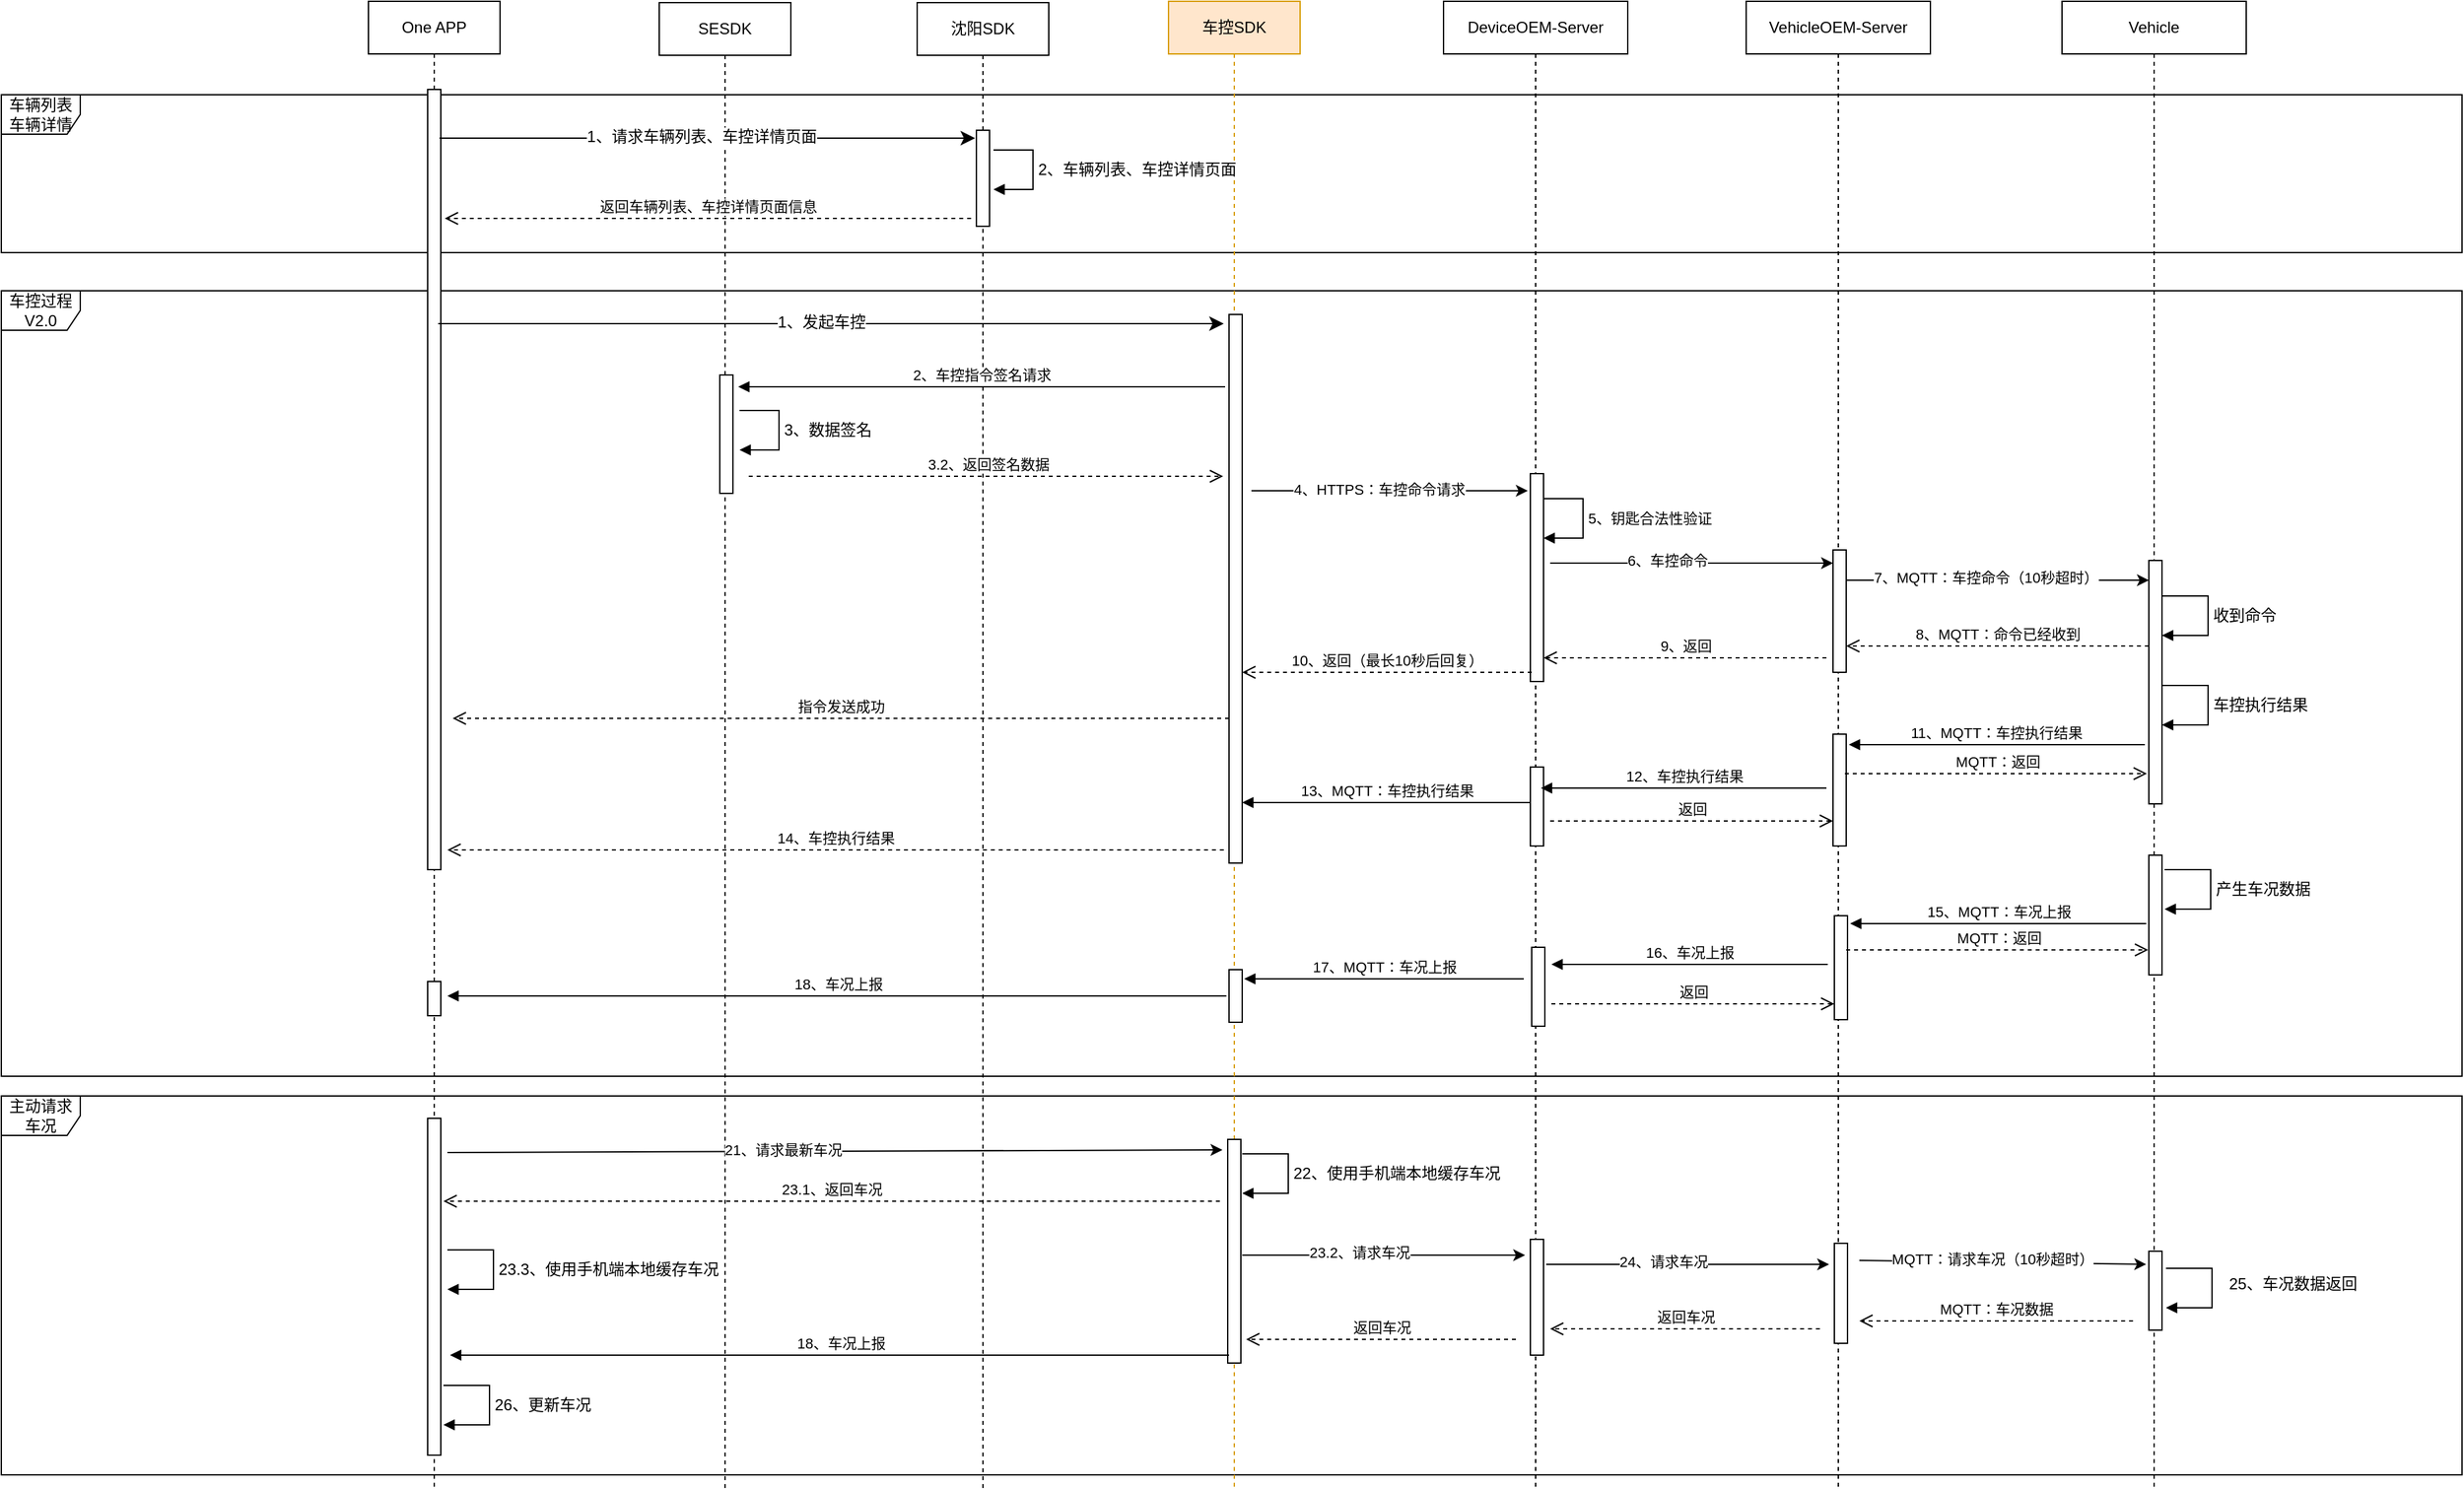 <mxfile version="24.8.2">
  <diagram name="第 1 页" id="_HwajRiNFtwBDf4wMEr2">
    <mxGraphModel dx="3968" dy="1243" grid="1" gridSize="10" guides="1" tooltips="1" connect="1" arrows="1" fold="1" page="1" pageScale="1" pageWidth="827" pageHeight="1169" math="0" shadow="0">
      <root>
        <mxCell id="0" />
        <mxCell id="1" parent="0" />
        <mxCell id="-O52o67HVaWZJBNa8ZWJ-20" value="车辆列表&lt;br&gt;车辆详情" style="shape=umlFrame;whiteSpace=wrap;html=1;pointerEvents=0;sketch=0;strokeColor=default;align=center;verticalAlign=middle;fontFamily=Helvetica;fontSize=12;fontColor=default;fillColor=default;" vertex="1" parent="1">
          <mxGeometry x="-1159" y="111" width="1870" height="120" as="geometry" />
        </mxCell>
        <mxCell id="UPgxkfS9yM4EmyFrJnMO-32" value="主动请求车况" style="shape=umlFrame;whiteSpace=wrap;html=1;pointerEvents=0;sketch=0;strokeColor=default;align=center;verticalAlign=middle;fontFamily=Helvetica;fontSize=12;fontColor=default;fillColor=default;" parent="1" vertex="1">
          <mxGeometry x="-1159" y="872" width="1870" height="288" as="geometry" />
        </mxCell>
        <mxCell id="nmwjDRBDZmFMRTuQTV6h-132" value="车控过程V2.0" style="shape=umlFrame;whiteSpace=wrap;html=1;pointerEvents=0;sketch=0;strokeColor=default;align=center;verticalAlign=middle;fontFamily=Helvetica;fontSize=12;fontColor=default;fillColor=default;" parent="1" vertex="1">
          <mxGeometry x="-1159" y="260" width="1870" height="597" as="geometry" />
        </mxCell>
        <mxCell id="nmwjDRBDZmFMRTuQTV6h-51" value="车控SDK" style="shape=umlLifeline;perimeter=lifelinePerimeter;whiteSpace=wrap;html=1;container=0;dropTarget=0;collapsible=0;recursiveResize=0;outlineConnect=0;portConstraint=eastwest;newEdgeStyle={&quot;edgeStyle&quot;:&quot;elbowEdgeStyle&quot;,&quot;elbow&quot;:&quot;vertical&quot;,&quot;curved&quot;:0,&quot;rounded&quot;:0};fillColor=#ffe6cc;strokeColor=#d79b00;" parent="1" vertex="1">
          <mxGeometry x="-272" y="40" width="100" height="1130" as="geometry" />
        </mxCell>
        <mxCell id="nmwjDRBDZmFMRTuQTV6h-52" value="" style="html=1;points=[];perimeter=orthogonalPerimeter;outlineConnect=0;targetShapes=umlLifeline;portConstraint=eastwest;newEdgeStyle={&quot;edgeStyle&quot;:&quot;elbowEdgeStyle&quot;,&quot;elbow&quot;:&quot;vertical&quot;,&quot;curved&quot;:0,&quot;rounded&quot;:0};" parent="nmwjDRBDZmFMRTuQTV6h-51" vertex="1">
          <mxGeometry x="46" y="238" width="10" height="417" as="geometry" />
        </mxCell>
        <mxCell id="-O52o67HVaWZJBNa8ZWJ-15" value="" style="html=1;points=[];perimeter=orthogonalPerimeter;outlineConnect=0;targetShapes=umlLifeline;portConstraint=eastwest;newEdgeStyle={&quot;edgeStyle&quot;:&quot;elbowEdgeStyle&quot;,&quot;elbow&quot;:&quot;vertical&quot;,&quot;curved&quot;:0,&quot;rounded&quot;:0};" vertex="1" parent="nmwjDRBDZmFMRTuQTV6h-51">
          <mxGeometry x="45" y="865" width="10" height="170" as="geometry" />
        </mxCell>
        <mxCell id="nmwjDRBDZmFMRTuQTV6h-53" value="沈阳SDK" style="shape=umlLifeline;perimeter=lifelinePerimeter;whiteSpace=wrap;html=1;container=0;dropTarget=0;collapsible=0;recursiveResize=0;outlineConnect=0;portConstraint=eastwest;newEdgeStyle={&quot;edgeStyle&quot;:&quot;elbowEdgeStyle&quot;,&quot;elbow&quot;:&quot;vertical&quot;,&quot;curved&quot;:0,&quot;rounded&quot;:0};" parent="1" vertex="1">
          <mxGeometry x="-463" y="41" width="100" height="1129" as="geometry" />
        </mxCell>
        <mxCell id="nmwjDRBDZmFMRTuQTV6h-54" value="" style="html=1;points=[];perimeter=orthogonalPerimeter;outlineConnect=0;targetShapes=umlLifeline;portConstraint=eastwest;newEdgeStyle={&quot;edgeStyle&quot;:&quot;elbowEdgeStyle&quot;,&quot;elbow&quot;:&quot;vertical&quot;,&quot;curved&quot;:0,&quot;rounded&quot;:0};" parent="nmwjDRBDZmFMRTuQTV6h-53" vertex="1">
          <mxGeometry x="45" y="97" width="10" height="73" as="geometry" />
        </mxCell>
        <mxCell id="nmwjDRBDZmFMRTuQTV6h-57" value="DeviceOEM-Server" style="shape=umlLifeline;perimeter=lifelinePerimeter;whiteSpace=wrap;html=1;container=0;dropTarget=0;collapsible=0;recursiveResize=0;outlineConnect=0;portConstraint=eastwest;newEdgeStyle={&quot;edgeStyle&quot;:&quot;elbowEdgeStyle&quot;,&quot;elbow&quot;:&quot;vertical&quot;,&quot;curved&quot;:0,&quot;rounded&quot;:0};" parent="1" vertex="1">
          <mxGeometry x="-63" y="40" width="140" height="1130" as="geometry" />
        </mxCell>
        <mxCell id="nmwjDRBDZmFMRTuQTV6h-58" value="" style="html=1;points=[];perimeter=orthogonalPerimeter;outlineConnect=0;targetShapes=umlLifeline;portConstraint=eastwest;newEdgeStyle={&quot;edgeStyle&quot;:&quot;elbowEdgeStyle&quot;,&quot;elbow&quot;:&quot;vertical&quot;,&quot;curved&quot;:0,&quot;rounded&quot;:0};" parent="nmwjDRBDZmFMRTuQTV6h-57" vertex="1">
          <mxGeometry x="66" y="359" width="10" height="158" as="geometry" />
        </mxCell>
        <mxCell id="nmwjDRBDZmFMRTuQTV6h-78" value="" style="html=1;points=[];perimeter=orthogonalPerimeter;outlineConnect=0;targetShapes=umlLifeline;portConstraint=eastwest;newEdgeStyle={&quot;edgeStyle&quot;:&quot;elbowEdgeStyle&quot;,&quot;elbow&quot;:&quot;vertical&quot;,&quot;curved&quot;:0,&quot;rounded&quot;:0};" parent="nmwjDRBDZmFMRTuQTV6h-57" vertex="1">
          <mxGeometry x="66" y="582" width="10" height="60" as="geometry" />
        </mxCell>
        <mxCell id="nmwjDRBDZmFMRTuQTV6h-59" value="VehicleOEM-Server" style="shape=umlLifeline;perimeter=lifelinePerimeter;whiteSpace=wrap;html=1;container=0;dropTarget=0;collapsible=0;recursiveResize=0;outlineConnect=0;portConstraint=eastwest;newEdgeStyle={&quot;edgeStyle&quot;:&quot;elbowEdgeStyle&quot;,&quot;elbow&quot;:&quot;vertical&quot;,&quot;curved&quot;:0,&quot;rounded&quot;:0};" parent="1" vertex="1">
          <mxGeometry x="167" y="40" width="140" height="1130" as="geometry" />
        </mxCell>
        <mxCell id="nmwjDRBDZmFMRTuQTV6h-60" value="" style="html=1;points=[];perimeter=orthogonalPerimeter;outlineConnect=0;targetShapes=umlLifeline;portConstraint=eastwest;newEdgeStyle={&quot;edgeStyle&quot;:&quot;elbowEdgeStyle&quot;,&quot;elbow&quot;:&quot;vertical&quot;,&quot;curved&quot;:0,&quot;rounded&quot;:0};" parent="nmwjDRBDZmFMRTuQTV6h-59" vertex="1">
          <mxGeometry x="66" y="417" width="10" height="93" as="geometry" />
        </mxCell>
        <mxCell id="nmwjDRBDZmFMRTuQTV6h-82" value="" style="html=1;points=[];perimeter=orthogonalPerimeter;outlineConnect=0;targetShapes=umlLifeline;portConstraint=eastwest;newEdgeStyle={&quot;edgeStyle&quot;:&quot;elbowEdgeStyle&quot;,&quot;elbow&quot;:&quot;vertical&quot;,&quot;curved&quot;:0,&quot;rounded&quot;:0};" parent="nmwjDRBDZmFMRTuQTV6h-59" vertex="1">
          <mxGeometry x="66" y="557" width="10" height="85" as="geometry" />
        </mxCell>
        <mxCell id="nmwjDRBDZmFMRTuQTV6h-117" value="" style="html=1;points=[];perimeter=orthogonalPerimeter;outlineConnect=0;targetShapes=umlLifeline;portConstraint=eastwest;newEdgeStyle={&quot;edgeStyle&quot;:&quot;elbowEdgeStyle&quot;,&quot;elbow&quot;:&quot;vertical&quot;,&quot;curved&quot;:0,&quot;rounded&quot;:0};" parent="nmwjDRBDZmFMRTuQTV6h-59" vertex="1">
          <mxGeometry x="-163" y="719" width="10" height="60" as="geometry" />
        </mxCell>
        <mxCell id="nmwjDRBDZmFMRTuQTV6h-118" value="" style="html=1;points=[];perimeter=orthogonalPerimeter;outlineConnect=0;targetShapes=umlLifeline;portConstraint=eastwest;newEdgeStyle={&quot;edgeStyle&quot;:&quot;elbowEdgeStyle&quot;,&quot;elbow&quot;:&quot;vertical&quot;,&quot;curved&quot;:0,&quot;rounded&quot;:0};" parent="nmwjDRBDZmFMRTuQTV6h-59" vertex="1">
          <mxGeometry x="67" y="695" width="10" height="79" as="geometry" />
        </mxCell>
        <mxCell id="nmwjDRBDZmFMRTuQTV6h-121" value="15、MQTT：车况上报" style="html=1;verticalAlign=bottom;endArrow=block;edgeStyle=elbowEdgeStyle;elbow=vertical;curved=0;rounded=0;" parent="nmwjDRBDZmFMRTuQTV6h-59" edge="1">
          <mxGeometry relative="1" as="geometry">
            <mxPoint x="304" y="701" as="sourcePoint" />
            <Array as="points" />
            <mxPoint x="79" y="701" as="targetPoint" />
          </mxGeometry>
        </mxCell>
        <mxCell id="nmwjDRBDZmFMRTuQTV6h-122" value="MQTT：返回" style="html=1;verticalAlign=bottom;endArrow=open;dashed=1;endSize=8;edgeStyle=elbowEdgeStyle;elbow=vertical;curved=0;rounded=0;" parent="nmwjDRBDZmFMRTuQTV6h-59" edge="1">
          <mxGeometry x="0.006" relative="1" as="geometry">
            <mxPoint x="305.5" y="721" as="targetPoint" />
            <Array as="points">
              <mxPoint x="166" y="721" />
            </Array>
            <mxPoint x="76" y="721" as="sourcePoint" />
            <mxPoint as="offset" />
          </mxGeometry>
        </mxCell>
        <mxCell id="nmwjDRBDZmFMRTuQTV6h-123" value="16、车况上报" style="html=1;verticalAlign=bottom;endArrow=block;edgeStyle=elbowEdgeStyle;elbow=vertical;curved=0;rounded=0;" parent="nmwjDRBDZmFMRTuQTV6h-59" edge="1">
          <mxGeometry relative="1" as="geometry">
            <mxPoint x="62" y="732" as="sourcePoint" />
            <Array as="points" />
            <mxPoint x="-148" y="732" as="targetPoint" />
          </mxGeometry>
        </mxCell>
        <mxCell id="nmwjDRBDZmFMRTuQTV6h-125" value="17、MQTT：车况上报" style="html=1;verticalAlign=bottom;endArrow=block;edgeStyle=elbowEdgeStyle;elbow=vertical;curved=0;rounded=0;" parent="nmwjDRBDZmFMRTuQTV6h-59" edge="1">
          <mxGeometry relative="1" as="geometry">
            <mxPoint x="-169" y="743" as="sourcePoint" />
            <Array as="points" />
            <mxPoint x="-381.5" y="743" as="targetPoint" />
          </mxGeometry>
        </mxCell>
        <mxCell id="nmwjDRBDZmFMRTuQTV6h-127" value="返回" style="html=1;verticalAlign=bottom;endArrow=open;dashed=1;endSize=8;edgeStyle=elbowEdgeStyle;elbow=vertical;curved=0;rounded=0;" parent="nmwjDRBDZmFMRTuQTV6h-59" edge="1">
          <mxGeometry x="0.006" relative="1" as="geometry">
            <mxPoint x="67" y="762" as="targetPoint" />
            <Array as="points">
              <mxPoint x="-58" y="762" />
            </Array>
            <mxPoint x="-148" y="762" as="sourcePoint" />
            <mxPoint as="offset" />
          </mxGeometry>
        </mxCell>
        <mxCell id="UPgxkfS9yM4EmyFrJnMO-20" value="" style="html=1;points=[];perimeter=orthogonalPerimeter;outlineConnect=0;targetShapes=umlLifeline;portConstraint=eastwest;newEdgeStyle={&quot;edgeStyle&quot;:&quot;elbowEdgeStyle&quot;,&quot;elbow&quot;:&quot;vertical&quot;,&quot;curved&quot;:0,&quot;rounded&quot;:0};" parent="nmwjDRBDZmFMRTuQTV6h-59" vertex="1">
          <mxGeometry x="67" y="944" width="10" height="76" as="geometry" />
        </mxCell>
        <mxCell id="nmwjDRBDZmFMRTuQTV6h-62" value="Vehicle" style="shape=umlLifeline;perimeter=lifelinePerimeter;whiteSpace=wrap;html=1;container=0;dropTarget=0;collapsible=0;recursiveResize=0;outlineConnect=0;portConstraint=eastwest;newEdgeStyle={&quot;edgeStyle&quot;:&quot;elbowEdgeStyle&quot;,&quot;elbow&quot;:&quot;vertical&quot;,&quot;curved&quot;:0,&quot;rounded&quot;:0};" parent="1" vertex="1">
          <mxGeometry x="407" y="40" width="140" height="1130" as="geometry" />
        </mxCell>
        <mxCell id="nmwjDRBDZmFMRTuQTV6h-63" value="" style="html=1;points=[];perimeter=orthogonalPerimeter;outlineConnect=0;targetShapes=umlLifeline;portConstraint=eastwest;newEdgeStyle={&quot;edgeStyle&quot;:&quot;elbowEdgeStyle&quot;,&quot;elbow&quot;:&quot;vertical&quot;,&quot;curved&quot;:0,&quot;rounded&quot;:0};" parent="nmwjDRBDZmFMRTuQTV6h-62" vertex="1">
          <mxGeometry x="66" y="425" width="10" height="185" as="geometry" />
        </mxCell>
        <mxCell id="nmwjDRBDZmFMRTuQTV6h-64" value="收到命令" style="html=1;align=left;spacingLeft=2;endArrow=block;rounded=0;edgeStyle=orthogonalEdgeStyle;curved=0;rounded=0;fontFamily=Helvetica;fontSize=12;fontColor=default;" parent="nmwjDRBDZmFMRTuQTV6h-62" edge="1">
          <mxGeometry relative="1" as="geometry">
            <mxPoint x="76" y="452" as="sourcePoint" />
            <Array as="points">
              <mxPoint x="111" y="452" />
              <mxPoint x="111" y="482" />
            </Array>
            <mxPoint x="76" y="482" as="targetPoint" />
          </mxGeometry>
        </mxCell>
        <mxCell id="nmwjDRBDZmFMRTuQTV6h-115" value="" style="html=1;points=[];perimeter=orthogonalPerimeter;outlineConnect=0;targetShapes=umlLifeline;portConstraint=eastwest;newEdgeStyle={&quot;edgeStyle&quot;:&quot;elbowEdgeStyle&quot;,&quot;elbow&quot;:&quot;vertical&quot;,&quot;curved&quot;:0,&quot;rounded&quot;:0};" parent="nmwjDRBDZmFMRTuQTV6h-62" vertex="1">
          <mxGeometry x="66" y="649" width="10" height="91" as="geometry" />
        </mxCell>
        <mxCell id="UPgxkfS9yM4EmyFrJnMO-21" value="" style="html=1;points=[];perimeter=orthogonalPerimeter;outlineConnect=0;targetShapes=umlLifeline;portConstraint=eastwest;newEdgeStyle={&quot;edgeStyle&quot;:&quot;elbowEdgeStyle&quot;,&quot;elbow&quot;:&quot;vertical&quot;,&quot;curved&quot;:0,&quot;rounded&quot;:0};" parent="nmwjDRBDZmFMRTuQTV6h-62" vertex="1">
          <mxGeometry x="66" y="950" width="10" height="60" as="geometry" />
        </mxCell>
        <mxCell id="nmwjDRBDZmFMRTuQTV6h-67" value="&lt;font style=&quot;font-size: 11px;&quot;&gt;5、钥匙合法性&lt;/font&gt;&lt;span style=&quot;font-size: 11px;&quot;&gt;验证&lt;/span&gt;" style="html=1;align=left;spacingLeft=2;endArrow=block;rounded=0;edgeStyle=orthogonalEdgeStyle;curved=0;rounded=0;fontFamily=Helvetica;fontSize=12;fontColor=default;" parent="1" edge="1">
          <mxGeometry relative="1" as="geometry">
            <mxPoint x="13" y="418" as="sourcePoint" />
            <Array as="points">
              <mxPoint x="43" y="418" />
              <mxPoint x="43" y="448" />
            </Array>
            <mxPoint x="13" y="448" as="targetPoint" />
          </mxGeometry>
        </mxCell>
        <mxCell id="nmwjDRBDZmFMRTuQTV6h-69" value="2、车辆列表、车控详情页面" style="html=1;align=left;spacingLeft=2;endArrow=block;rounded=0;edgeStyle=orthogonalEdgeStyle;curved=0;rounded=0;fontFamily=Helvetica;fontSize=12;fontColor=default;" parent="1" edge="1">
          <mxGeometry relative="1" as="geometry">
            <mxPoint x="-405" y="153" as="sourcePoint" />
            <Array as="points">
              <mxPoint x="-375" y="153" />
              <mxPoint x="-375" y="183" />
            </Array>
            <mxPoint x="-405" y="183" as="targetPoint" />
            <mxPoint as="offset" />
          </mxGeometry>
        </mxCell>
        <mxCell id="nmwjDRBDZmFMRTuQTV6h-70" value="" style="endArrow=classic;html=1;rounded=0;" parent="1" edge="1">
          <mxGeometry width="50" height="50" relative="1" as="geometry">
            <mxPoint x="18" y="467" as="sourcePoint" />
            <mxPoint x="233" y="467" as="targetPoint" />
          </mxGeometry>
        </mxCell>
        <mxCell id="nmwjDRBDZmFMRTuQTV6h-71" value="6、车控命令" style="edgeLabel;html=1;align=center;verticalAlign=middle;resizable=0;points=[];" parent="nmwjDRBDZmFMRTuQTV6h-70" vertex="1" connectable="0">
          <mxGeometry x="-0.17" y="2" relative="1" as="geometry">
            <mxPoint as="offset" />
          </mxGeometry>
        </mxCell>
        <mxCell id="nmwjDRBDZmFMRTuQTV6h-72" value="9、返回" style="html=1;verticalAlign=bottom;endArrow=open;dashed=1;endSize=8;edgeStyle=elbowEdgeStyle;elbow=vertical;curved=0;rounded=0;" parent="1" edge="1">
          <mxGeometry relative="1" as="geometry">
            <mxPoint x="13" y="539" as="targetPoint" />
            <Array as="points" />
            <mxPoint x="228" y="539" as="sourcePoint" />
          </mxGeometry>
        </mxCell>
        <mxCell id="nmwjDRBDZmFMRTuQTV6h-73" value="10、返回（最长10秒后回复）" style="html=1;verticalAlign=bottom;endArrow=open;dashed=1;endSize=8;edgeStyle=elbowEdgeStyle;elbow=vertical;curved=0;rounded=0;" parent="1" edge="1">
          <mxGeometry relative="1" as="geometry">
            <mxPoint x="-216" y="550" as="targetPoint" />
            <Array as="points" />
            <mxPoint x="4" y="550" as="sourcePoint" />
            <mxPoint as="offset" />
          </mxGeometry>
        </mxCell>
        <mxCell id="nmwjDRBDZmFMRTuQTV6h-93" value="车控执行结果" style="html=1;align=left;spacingLeft=2;endArrow=block;rounded=0;edgeStyle=orthogonalEdgeStyle;curved=0;rounded=0;fontFamily=Helvetica;fontSize=12;fontColor=default;" parent="1" edge="1">
          <mxGeometry relative="1" as="geometry">
            <mxPoint x="483" y="560" as="sourcePoint" />
            <Array as="points">
              <mxPoint x="518" y="560" />
              <mxPoint x="518" y="590" />
            </Array>
            <mxPoint x="483" y="590" as="targetPoint" />
          </mxGeometry>
        </mxCell>
        <mxCell id="nmwjDRBDZmFMRTuQTV6h-96" value="" style="endArrow=classic;html=1;rounded=0;" parent="1" edge="1">
          <mxGeometry width="50" height="50" relative="1" as="geometry">
            <mxPoint x="243" y="480" as="sourcePoint" />
            <mxPoint x="473" y="480" as="targetPoint" />
          </mxGeometry>
        </mxCell>
        <mxCell id="nmwjDRBDZmFMRTuQTV6h-97" value="7、MQTT：车控命令（10秒超时）" style="edgeLabel;html=1;align=center;verticalAlign=middle;resizable=0;points=[];" parent="nmwjDRBDZmFMRTuQTV6h-96" vertex="1" connectable="0">
          <mxGeometry x="-0.17" y="2" relative="1" as="geometry">
            <mxPoint x="10" as="offset" />
          </mxGeometry>
        </mxCell>
        <mxCell id="nmwjDRBDZmFMRTuQTV6h-98" value="8、MQTT：命令已经收到" style="html=1;verticalAlign=bottom;endArrow=open;dashed=1;endSize=8;edgeStyle=elbowEdgeStyle;elbow=vertical;curved=0;rounded=0;" parent="1" edge="1">
          <mxGeometry relative="1" as="geometry">
            <mxPoint x="243" y="530" as="targetPoint" />
            <Array as="points" />
            <mxPoint x="473" y="530" as="sourcePoint" />
          </mxGeometry>
        </mxCell>
        <mxCell id="nmwjDRBDZmFMRTuQTV6h-65" value="" style="endArrow=classic;html=1;rounded=0;" parent="1" edge="1">
          <mxGeometry width="50" height="50" relative="1" as="geometry">
            <mxPoint x="-209" y="412" as="sourcePoint" />
            <mxPoint x="1" y="412" as="targetPoint" />
          </mxGeometry>
        </mxCell>
        <mxCell id="nmwjDRBDZmFMRTuQTV6h-66" value="4、HTTPS：车控命令请求" style="edgeLabel;html=1;align=center;verticalAlign=middle;resizable=0;points=[];" parent="nmwjDRBDZmFMRTuQTV6h-65" vertex="1" connectable="0">
          <mxGeometry x="-0.17" y="2" relative="1" as="geometry">
            <mxPoint x="10" y="1" as="offset" />
          </mxGeometry>
        </mxCell>
        <mxCell id="nmwjDRBDZmFMRTuQTV6h-105" value="11、MQTT：车控执行结果" style="html=1;verticalAlign=bottom;endArrow=block;edgeStyle=elbowEdgeStyle;elbow=vertical;curved=0;rounded=0;" parent="1" edge="1">
          <mxGeometry x="0.004" relative="1" as="geometry">
            <mxPoint x="470" y="605" as="sourcePoint" />
            <Array as="points" />
            <mxPoint x="245" y="605" as="targetPoint" />
            <mxPoint as="offset" />
          </mxGeometry>
        </mxCell>
        <mxCell id="nmwjDRBDZmFMRTuQTV6h-106" value="MQTT：返回" style="html=1;verticalAlign=bottom;endArrow=open;dashed=1;endSize=8;edgeStyle=elbowEdgeStyle;elbow=vertical;curved=0;rounded=0;" parent="1" edge="1">
          <mxGeometry x="0.006" relative="1" as="geometry">
            <mxPoint x="471.5" y="627" as="targetPoint" />
            <Array as="points">
              <mxPoint x="332" y="627" />
            </Array>
            <mxPoint x="242" y="627" as="sourcePoint" />
            <mxPoint as="offset" />
          </mxGeometry>
        </mxCell>
        <mxCell id="nmwjDRBDZmFMRTuQTV6h-107" value="12、车控执行结果" style="html=1;verticalAlign=bottom;endArrow=block;edgeStyle=elbowEdgeStyle;elbow=vertical;curved=0;rounded=0;" parent="1" edge="1">
          <mxGeometry relative="1" as="geometry">
            <mxPoint x="228" y="638" as="sourcePoint" />
            <Array as="points" />
            <mxPoint x="11" y="638" as="targetPoint" />
          </mxGeometry>
        </mxCell>
        <mxCell id="nmwjDRBDZmFMRTuQTV6h-109" value="13、MQTT：车控执行结果" style="html=1;verticalAlign=bottom;endArrow=block;edgeStyle=elbowEdgeStyle;elbow=vertical;curved=0;rounded=0;" parent="1" edge="1">
          <mxGeometry relative="1" as="geometry">
            <mxPoint x="3" y="649" as="sourcePoint" />
            <Array as="points" />
            <mxPoint x="-216" y="649" as="targetPoint" />
          </mxGeometry>
        </mxCell>
        <mxCell id="nmwjDRBDZmFMRTuQTV6h-112" value="返回" style="html=1;verticalAlign=bottom;endArrow=open;dashed=1;endSize=8;edgeStyle=elbowEdgeStyle;elbow=vertical;curved=0;rounded=0;" parent="1" edge="1">
          <mxGeometry x="0.006" relative="1" as="geometry">
            <mxPoint x="233" y="663" as="targetPoint" />
            <Array as="points">
              <mxPoint x="108" y="663" />
            </Array>
            <mxPoint x="18" y="663" as="sourcePoint" />
            <mxPoint as="offset" />
          </mxGeometry>
        </mxCell>
        <mxCell id="nmwjDRBDZmFMRTuQTV6h-116" value="产生车况数据" style="html=1;align=left;spacingLeft=2;endArrow=block;rounded=0;edgeStyle=orthogonalEdgeStyle;curved=0;rounded=0;fontFamily=Helvetica;fontSize=12;fontColor=default;" parent="1" edge="1">
          <mxGeometry relative="1" as="geometry">
            <mxPoint x="485" y="700" as="sourcePoint" />
            <Array as="points">
              <mxPoint x="520" y="700" />
              <mxPoint x="520" y="730" />
            </Array>
            <mxPoint x="485" y="730" as="targetPoint" />
          </mxGeometry>
        </mxCell>
        <mxCell id="UPgxkfS9yM4EmyFrJnMO-1" value="SESDK" style="shape=umlLifeline;perimeter=lifelinePerimeter;whiteSpace=wrap;html=1;container=0;dropTarget=0;collapsible=0;recursiveResize=0;outlineConnect=0;portConstraint=eastwest;newEdgeStyle={&quot;edgeStyle&quot;:&quot;elbowEdgeStyle&quot;,&quot;elbow&quot;:&quot;vertical&quot;,&quot;curved&quot;:0,&quot;rounded&quot;:0};" parent="1" vertex="1">
          <mxGeometry x="-659" y="41" width="100" height="1129" as="geometry" />
        </mxCell>
        <mxCell id="UPgxkfS9yM4EmyFrJnMO-2" value="" style="html=1;points=[];perimeter=orthogonalPerimeter;outlineConnect=0;targetShapes=umlLifeline;portConstraint=eastwest;newEdgeStyle={&quot;edgeStyle&quot;:&quot;elbowEdgeStyle&quot;,&quot;elbow&quot;:&quot;vertical&quot;,&quot;curved&quot;:0,&quot;rounded&quot;:0};" parent="UPgxkfS9yM4EmyFrJnMO-1" vertex="1">
          <mxGeometry x="46" y="283" width="10" height="90" as="geometry" />
        </mxCell>
        <mxCell id="UPgxkfS9yM4EmyFrJnMO-5" value="3.2、返回签名数据" style="html=1;verticalAlign=bottom;endArrow=open;dashed=1;endSize=8;edgeStyle=elbowEdgeStyle;elbow=vertical;curved=0;rounded=0;" parent="1" edge="1">
          <mxGeometry x="0.006" relative="1" as="geometry">
            <mxPoint x="-230.5" y="401" as="targetPoint" />
            <Array as="points">
              <mxPoint x="-517" y="401" />
            </Array>
            <mxPoint x="-591" y="401" as="sourcePoint" />
            <mxPoint as="offset" />
          </mxGeometry>
        </mxCell>
        <mxCell id="UPgxkfS9yM4EmyFrJnMO-8" value="2、车控指令签名请求" style="html=1;verticalAlign=bottom;endArrow=block;edgeStyle=elbowEdgeStyle;elbow=vertical;curved=0;rounded=0;" parent="1" edge="1">
          <mxGeometry relative="1" as="geometry">
            <mxPoint x="-229" y="333" as="sourcePoint" />
            <Array as="points" />
            <mxPoint x="-599" y="333" as="targetPoint" />
          </mxGeometry>
        </mxCell>
        <mxCell id="UPgxkfS9yM4EmyFrJnMO-10" value="" style="html=1;points=[];perimeter=orthogonalPerimeter;outlineConnect=0;targetShapes=umlLifeline;portConstraint=eastwest;newEdgeStyle={&quot;edgeStyle&quot;:&quot;elbowEdgeStyle&quot;,&quot;elbow&quot;:&quot;vertical&quot;,&quot;curved&quot;:0,&quot;rounded&quot;:0};" parent="1" vertex="1">
          <mxGeometry x="-226" y="776" width="10" height="40" as="geometry" />
        </mxCell>
        <mxCell id="UPgxkfS9yM4EmyFrJnMO-12" value="18、车况上报" style="html=1;verticalAlign=bottom;endArrow=block;edgeStyle=elbowEdgeStyle;elbow=vertical;curved=0;rounded=0;" parent="1" edge="1">
          <mxGeometry x="-0.003" relative="1" as="geometry">
            <mxPoint x="-228" y="796" as="sourcePoint" />
            <Array as="points" />
            <mxPoint x="-820" y="796" as="targetPoint" />
            <mxPoint as="offset" />
          </mxGeometry>
        </mxCell>
        <mxCell id="UPgxkfS9yM4EmyFrJnMO-14" value="" style="endArrow=classic;html=1;rounded=0;" parent="1" edge="1">
          <mxGeometry width="50" height="50" relative="1" as="geometry">
            <mxPoint x="-820" y="915" as="sourcePoint" />
            <mxPoint x="-231" y="913" as="targetPoint" />
          </mxGeometry>
        </mxCell>
        <mxCell id="UPgxkfS9yM4EmyFrJnMO-15" value="&lt;div style=&quot;text-align: left;&quot;&gt;21、请求最新车况&lt;/div&gt;" style="edgeLabel;html=1;align=center;verticalAlign=middle;resizable=0;points=[];" parent="UPgxkfS9yM4EmyFrJnMO-14" vertex="1" connectable="0">
          <mxGeometry x="-0.17" y="2" relative="1" as="geometry">
            <mxPoint x="10" y="1" as="offset" />
          </mxGeometry>
        </mxCell>
        <mxCell id="UPgxkfS9yM4EmyFrJnMO-16" value="" style="html=1;points=[];perimeter=orthogonalPerimeter;outlineConnect=0;targetShapes=umlLifeline;portConstraint=eastwest;newEdgeStyle={&quot;edgeStyle&quot;:&quot;elbowEdgeStyle&quot;,&quot;elbow&quot;:&quot;vertical&quot;,&quot;curved&quot;:0,&quot;rounded&quot;:0};" parent="1" vertex="1">
          <mxGeometry x="3" y="981" width="10" height="88" as="geometry" />
        </mxCell>
        <mxCell id="UPgxkfS9yM4EmyFrJnMO-17" value="返回车况" style="html=1;verticalAlign=bottom;endArrow=open;dashed=1;endSize=8;edgeStyle=elbowEdgeStyle;elbow=horizontal;curved=0;rounded=0;" parent="1" edge="1">
          <mxGeometry relative="1" as="geometry">
            <mxPoint x="-213" y="1057" as="targetPoint" />
            <Array as="points" />
            <mxPoint x="-8" y="1057" as="sourcePoint" />
          </mxGeometry>
        </mxCell>
        <mxCell id="UPgxkfS9yM4EmyFrJnMO-18" value="" style="endArrow=classic;html=1;rounded=0;" parent="1" edge="1">
          <mxGeometry width="50" height="50" relative="1" as="geometry">
            <mxPoint x="-216" y="993" as="sourcePoint" />
            <mxPoint x="-1" y="993" as="targetPoint" />
          </mxGeometry>
        </mxCell>
        <mxCell id="UPgxkfS9yM4EmyFrJnMO-19" value="23.2、请求车况" style="edgeLabel;html=1;align=center;verticalAlign=middle;resizable=0;points=[];" parent="UPgxkfS9yM4EmyFrJnMO-18" vertex="1" connectable="0">
          <mxGeometry x="-0.17" y="2" relative="1" as="geometry">
            <mxPoint as="offset" />
          </mxGeometry>
        </mxCell>
        <mxCell id="UPgxkfS9yM4EmyFrJnMO-22" value="" style="endArrow=classic;html=1;rounded=0;" parent="1" edge="1">
          <mxGeometry width="50" height="50" relative="1" as="geometry">
            <mxPoint x="253" y="997" as="sourcePoint" />
            <mxPoint x="471" y="1000" as="targetPoint" />
          </mxGeometry>
        </mxCell>
        <mxCell id="UPgxkfS9yM4EmyFrJnMO-23" value="MQTT：请求车况（10秒超时）" style="edgeLabel;html=1;align=center;verticalAlign=middle;resizable=0;points=[];" parent="UPgxkfS9yM4EmyFrJnMO-22" vertex="1" connectable="0">
          <mxGeometry x="-0.17" y="2" relative="1" as="geometry">
            <mxPoint x="10" as="offset" />
          </mxGeometry>
        </mxCell>
        <mxCell id="UPgxkfS9yM4EmyFrJnMO-24" value="MQTT：车况数据" style="html=1;verticalAlign=bottom;endArrow=open;dashed=1;endSize=8;edgeStyle=elbowEdgeStyle;elbow=vertical;curved=0;rounded=0;" parent="1" edge="1">
          <mxGeometry relative="1" as="geometry">
            <mxPoint x="253" y="1043" as="targetPoint" />
            <Array as="points" />
            <mxPoint x="461" y="1043" as="sourcePoint" />
          </mxGeometry>
        </mxCell>
        <mxCell id="UPgxkfS9yM4EmyFrJnMO-25" value="返回车况" style="html=1;verticalAlign=bottom;endArrow=open;dashed=1;endSize=8;edgeStyle=elbowEdgeStyle;elbow=vertical;curved=0;rounded=0;" parent="1" edge="1">
          <mxGeometry relative="1" as="geometry">
            <mxPoint x="18" y="1049" as="targetPoint" />
            <Array as="points" />
            <mxPoint x="223" y="1049" as="sourcePoint" />
          </mxGeometry>
        </mxCell>
        <mxCell id="UPgxkfS9yM4EmyFrJnMO-26" value="" style="endArrow=classic;html=1;rounded=0;" parent="1" edge="1">
          <mxGeometry width="50" height="50" relative="1" as="geometry">
            <mxPoint x="15" y="1000" as="sourcePoint" />
            <mxPoint x="230" y="1000" as="targetPoint" />
          </mxGeometry>
        </mxCell>
        <mxCell id="UPgxkfS9yM4EmyFrJnMO-27" value="24、请求车况" style="edgeLabel;html=1;align=center;verticalAlign=middle;resizable=0;points=[];" parent="UPgxkfS9yM4EmyFrJnMO-26" vertex="1" connectable="0">
          <mxGeometry x="-0.17" y="2" relative="1" as="geometry">
            <mxPoint as="offset" />
          </mxGeometry>
        </mxCell>
        <mxCell id="UPgxkfS9yM4EmyFrJnMO-28" value="25、车况数据返回" style="html=1;align=left;spacingLeft=2;endArrow=block;rounded=0;edgeStyle=orthogonalEdgeStyle;curved=0;rounded=0;fontFamily=Helvetica;fontSize=12;fontColor=default;" parent="1" edge="1">
          <mxGeometry x="-0.06" y="9" relative="1" as="geometry">
            <mxPoint x="486" y="1003" as="sourcePoint" />
            <Array as="points">
              <mxPoint x="521" y="1003" />
              <mxPoint x="521" y="1033" />
            </Array>
            <mxPoint x="486" y="1033" as="targetPoint" />
            <mxPoint as="offset" />
          </mxGeometry>
        </mxCell>
        <mxCell id="UPgxkfS9yM4EmyFrJnMO-30" value="22、使用手机端本地缓存车况" style="html=1;align=left;spacingLeft=2;endArrow=block;rounded=0;edgeStyle=orthogonalEdgeStyle;curved=0;rounded=0;fontFamily=Helvetica;fontSize=12;fontColor=default;" parent="1" edge="1">
          <mxGeometry relative="1" as="geometry">
            <mxPoint x="-216" y="916" as="sourcePoint" />
            <Array as="points">
              <mxPoint x="-181" y="916" />
              <mxPoint x="-181" y="946" />
            </Array>
            <mxPoint x="-216" y="946" as="targetPoint" />
          </mxGeometry>
        </mxCell>
        <mxCell id="-O52o67HVaWZJBNa8ZWJ-1" value="One APP" style="shape=umlLifeline;perimeter=lifelinePerimeter;whiteSpace=wrap;html=1;container=0;dropTarget=0;collapsible=0;recursiveResize=0;outlineConnect=0;portConstraint=eastwest;newEdgeStyle={&quot;edgeStyle&quot;:&quot;elbowEdgeStyle&quot;,&quot;elbow&quot;:&quot;vertical&quot;,&quot;curved&quot;:0,&quot;rounded&quot;:0};" vertex="1" parent="1">
          <mxGeometry x="-880" y="40" width="100" height="1130" as="geometry" />
        </mxCell>
        <mxCell id="-O52o67HVaWZJBNa8ZWJ-2" value="" style="html=1;points=[];perimeter=orthogonalPerimeter;outlineConnect=0;targetShapes=umlLifeline;portConstraint=eastwest;newEdgeStyle={&quot;edgeStyle&quot;:&quot;elbowEdgeStyle&quot;,&quot;elbow&quot;:&quot;vertical&quot;,&quot;curved&quot;:0,&quot;rounded&quot;:0};" vertex="1" parent="-O52o67HVaWZJBNa8ZWJ-1">
          <mxGeometry x="45" y="67" width="10" height="593" as="geometry" />
        </mxCell>
        <mxCell id="-O52o67HVaWZJBNa8ZWJ-3" value="" style="html=1;points=[];perimeter=orthogonalPerimeter;outlineConnect=0;targetShapes=umlLifeline;portConstraint=eastwest;newEdgeStyle={&quot;edgeStyle&quot;:&quot;elbowEdgeStyle&quot;,&quot;elbow&quot;:&quot;vertical&quot;,&quot;curved&quot;:0,&quot;rounded&quot;:0};" vertex="1" parent="-O52o67HVaWZJBNa8ZWJ-1">
          <mxGeometry x="45" y="745" width="10" height="26" as="geometry" />
        </mxCell>
        <mxCell id="-O52o67HVaWZJBNa8ZWJ-4" value="" style="html=1;points=[];perimeter=orthogonalPerimeter;outlineConnect=0;targetShapes=umlLifeline;portConstraint=eastwest;newEdgeStyle={&quot;edgeStyle&quot;:&quot;elbowEdgeStyle&quot;,&quot;elbow&quot;:&quot;vertical&quot;,&quot;curved&quot;:0,&quot;rounded&quot;:0};" vertex="1" parent="-O52o67HVaWZJBNa8ZWJ-1">
          <mxGeometry x="45" y="849" width="10" height="256" as="geometry" />
        </mxCell>
        <mxCell id="-O52o67HVaWZJBNa8ZWJ-7" value="" style="endArrow=classic;html=1;rounded=0;fontSize=12;startSize=8;endSize=8;curved=1;" edge="1" parent="1">
          <mxGeometry width="50" height="50" relative="1" as="geometry">
            <mxPoint x="-826" y="144" as="sourcePoint" />
            <mxPoint x="-419" y="144" as="targetPoint" />
          </mxGeometry>
        </mxCell>
        <mxCell id="-O52o67HVaWZJBNa8ZWJ-8" value="1、请求车辆列表、车控详情页面" style="edgeLabel;html=1;align=center;verticalAlign=middle;resizable=0;points=[];fontSize=12;" vertex="1" connectable="0" parent="-O52o67HVaWZJBNa8ZWJ-7">
          <mxGeometry x="-0.025" y="1" relative="1" as="geometry">
            <mxPoint as="offset" />
          </mxGeometry>
        </mxCell>
        <mxCell id="-O52o67HVaWZJBNa8ZWJ-9" value="3、数据签名" style="html=1;align=left;spacingLeft=2;endArrow=block;rounded=0;edgeStyle=orthogonalEdgeStyle;curved=0;rounded=0;fontFamily=Helvetica;fontSize=12;fontColor=default;" edge="1" parent="1">
          <mxGeometry relative="1" as="geometry">
            <mxPoint x="-598" y="351" as="sourcePoint" />
            <Array as="points">
              <mxPoint x="-568" y="351" />
              <mxPoint x="-568" y="381" />
            </Array>
            <mxPoint x="-598" y="381" as="targetPoint" />
            <mxPoint as="offset" />
          </mxGeometry>
        </mxCell>
        <mxCell id="-O52o67HVaWZJBNa8ZWJ-10" value="返回车辆列表、车控详情页面信息" style="html=1;verticalAlign=bottom;endArrow=open;dashed=1;endSize=8;edgeStyle=elbowEdgeStyle;elbow=vertical;curved=0;rounded=0;" edge="1" parent="1">
          <mxGeometry relative="1" as="geometry">
            <mxPoint x="-822" y="205" as="targetPoint" />
            <Array as="points" />
            <mxPoint x="-422" y="205" as="sourcePoint" />
            <mxPoint as="offset" />
          </mxGeometry>
        </mxCell>
        <mxCell id="-O52o67HVaWZJBNa8ZWJ-11" value="" style="endArrow=classic;html=1;rounded=0;fontSize=12;startSize=8;endSize=8;curved=1;" edge="1" parent="1">
          <mxGeometry width="50" height="50" relative="1" as="geometry">
            <mxPoint x="-827" y="285" as="sourcePoint" />
            <mxPoint x="-230" y="285" as="targetPoint" />
          </mxGeometry>
        </mxCell>
        <mxCell id="-O52o67HVaWZJBNa8ZWJ-12" value="1、发起车控" style="edgeLabel;html=1;align=center;verticalAlign=middle;resizable=0;points=[];fontSize=12;" vertex="1" connectable="0" parent="-O52o67HVaWZJBNa8ZWJ-11">
          <mxGeometry x="-0.025" y="1" relative="1" as="geometry">
            <mxPoint as="offset" />
          </mxGeometry>
        </mxCell>
        <mxCell id="-O52o67HVaWZJBNa8ZWJ-13" value="14、车控执行结果" style="html=1;verticalAlign=bottom;endArrow=open;dashed=1;endSize=8;edgeStyle=elbowEdgeStyle;elbow=vertical;curved=0;rounded=0;" edge="1" parent="1">
          <mxGeometry relative="1" as="geometry">
            <mxPoint x="-820" y="685" as="targetPoint" />
            <Array as="points" />
            <mxPoint x="-230" y="685" as="sourcePoint" />
            <mxPoint as="offset" />
          </mxGeometry>
        </mxCell>
        <mxCell id="-O52o67HVaWZJBNa8ZWJ-14" value="23.1、返回车况" style="html=1;verticalAlign=bottom;endArrow=open;dashed=1;endSize=8;edgeStyle=elbowEdgeStyle;elbow=vertical;curved=0;rounded=0;" edge="1" parent="1">
          <mxGeometry relative="1" as="geometry">
            <mxPoint x="-823" y="952" as="targetPoint" />
            <Array as="points" />
            <mxPoint x="-233" y="952" as="sourcePoint" />
            <mxPoint as="offset" />
          </mxGeometry>
        </mxCell>
        <mxCell id="-O52o67HVaWZJBNa8ZWJ-16" value="18、车况上报" style="html=1;verticalAlign=bottom;endArrow=block;edgeStyle=elbowEdgeStyle;elbow=vertical;curved=0;rounded=0;" edge="1" parent="1">
          <mxGeometry x="-0.003" relative="1" as="geometry">
            <mxPoint x="-226" y="1069" as="sourcePoint" />
            <Array as="points" />
            <mxPoint x="-818" y="1069" as="targetPoint" />
            <mxPoint as="offset" />
          </mxGeometry>
        </mxCell>
        <mxCell id="-O52o67HVaWZJBNa8ZWJ-17" value="23.3、使用手机端本地缓存车况" style="html=1;align=left;spacingLeft=2;endArrow=block;rounded=0;edgeStyle=orthogonalEdgeStyle;curved=0;rounded=0;fontFamily=Helvetica;fontSize=12;fontColor=default;" edge="1" parent="1">
          <mxGeometry relative="1" as="geometry">
            <mxPoint x="-820" y="989" as="sourcePoint" />
            <Array as="points">
              <mxPoint x="-785" y="989" />
              <mxPoint x="-785" y="1019" />
            </Array>
            <mxPoint x="-820" y="1019" as="targetPoint" />
          </mxGeometry>
        </mxCell>
        <mxCell id="-O52o67HVaWZJBNa8ZWJ-18" value="26、更新车况" style="html=1;align=left;spacingLeft=2;endArrow=block;rounded=0;edgeStyle=orthogonalEdgeStyle;curved=0;rounded=0;fontFamily=Helvetica;fontSize=12;fontColor=default;" edge="1" parent="1">
          <mxGeometry relative="1" as="geometry">
            <mxPoint x="-823" y="1092" as="sourcePoint" />
            <Array as="points">
              <mxPoint x="-788" y="1092" />
              <mxPoint x="-788" y="1122" />
            </Array>
            <mxPoint x="-823" y="1122" as="targetPoint" />
          </mxGeometry>
        </mxCell>
        <mxCell id="-O52o67HVaWZJBNa8ZWJ-21" value="指令发送成功" style="html=1;verticalAlign=bottom;endArrow=open;dashed=1;endSize=8;edgeStyle=elbowEdgeStyle;elbow=vertical;curved=0;rounded=0;" edge="1" parent="1">
          <mxGeometry relative="1" as="geometry">
            <mxPoint x="-816" y="585" as="targetPoint" />
            <Array as="points" />
            <mxPoint x="-226" y="585" as="sourcePoint" />
            <mxPoint as="offset" />
          </mxGeometry>
        </mxCell>
      </root>
    </mxGraphModel>
  </diagram>
</mxfile>
